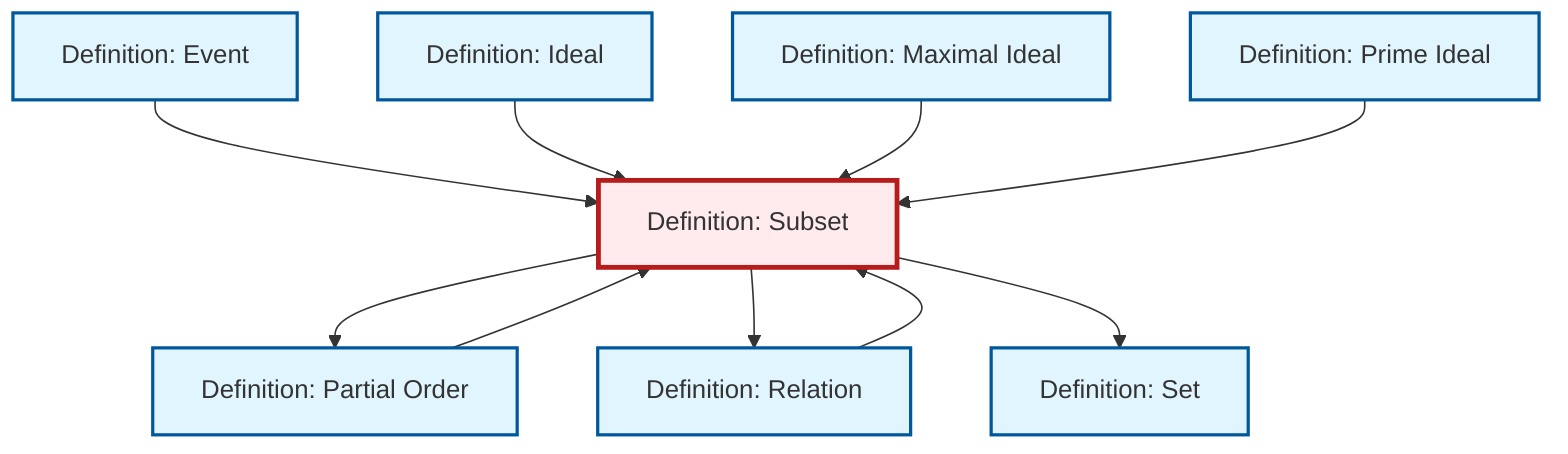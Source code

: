 graph TD
    classDef definition fill:#e1f5fe,stroke:#01579b,stroke-width:2px
    classDef theorem fill:#f3e5f5,stroke:#4a148c,stroke-width:2px
    classDef axiom fill:#fff3e0,stroke:#e65100,stroke-width:2px
    classDef example fill:#e8f5e9,stroke:#1b5e20,stroke-width:2px
    classDef current fill:#ffebee,stroke:#b71c1c,stroke-width:3px
    def-set["Definition: Set"]:::definition
    def-maximal-ideal["Definition: Maximal Ideal"]:::definition
    def-event["Definition: Event"]:::definition
    def-partial-order["Definition: Partial Order"]:::definition
    def-relation["Definition: Relation"]:::definition
    def-ideal["Definition: Ideal"]:::definition
    def-prime-ideal["Definition: Prime Ideal"]:::definition
    def-subset["Definition: Subset"]:::definition
    def-event --> def-subset
    def-subset --> def-partial-order
    def-ideal --> def-subset
    def-subset --> def-relation
    def-relation --> def-subset
    def-subset --> def-set
    def-maximal-ideal --> def-subset
    def-partial-order --> def-subset
    def-prime-ideal --> def-subset
    class def-subset current